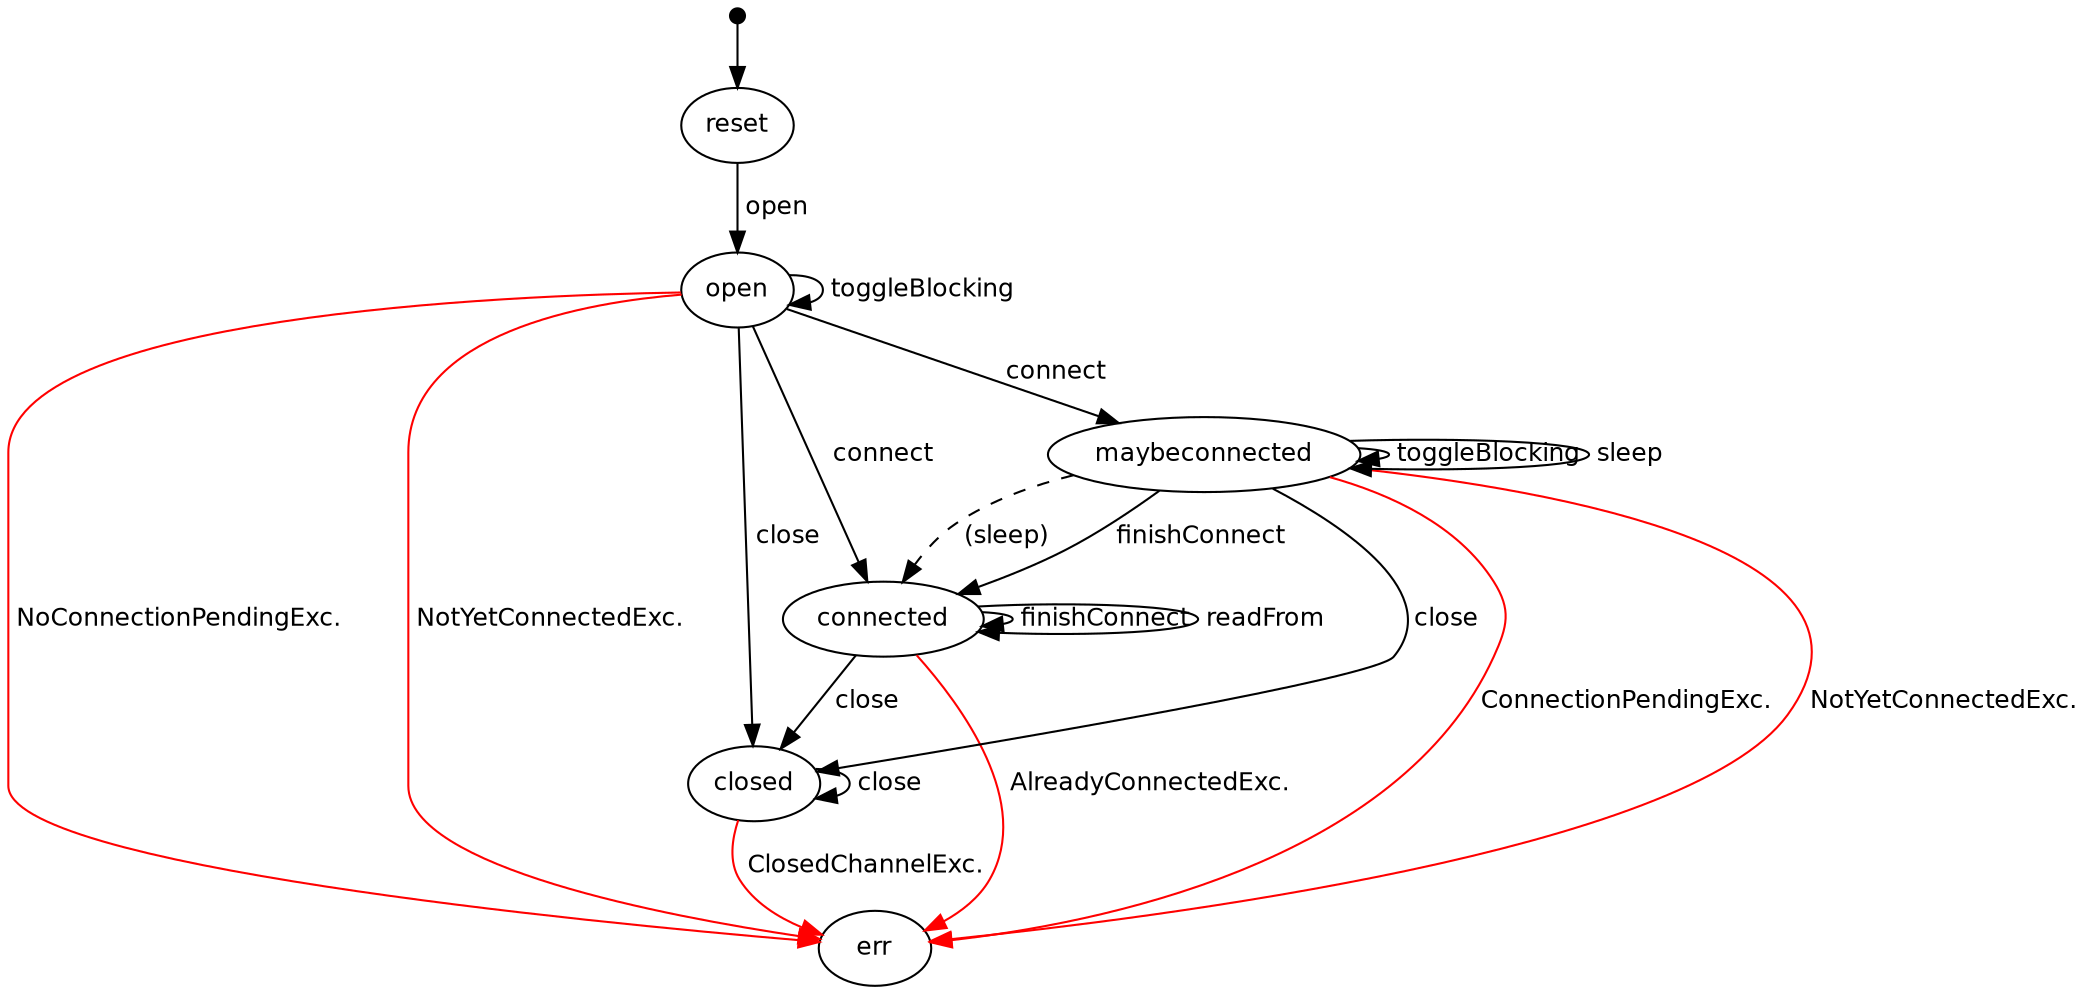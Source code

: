 digraph model {

  graph [ rankdir = "TB", ranksep="0.4", nodesep="0.2" ];
  node [ fontname = "Helvetica", fontsize="12.0", margin="0.07" ];
  edge [ fontname = "Helvetica", fontsize="12.0", margin="0.05" ];
  "" [ shape = "point", height="0.1" ];
  "" -> reset
  reset	-> open [ label = " open " ];
  connected	-> err [ label = " AlreadyConnectedExc. " color = "red" ];
  connected	-> connected [ label = " finishConnect " ];
  connected	-> connected [ label = " readFrom " ];
  connected	-> closed [ label = " close " ];
  maybeconnected	-> maybeconnected [ label = " toggleBlocking " ];
  maybeconnected	-> connected [ label = " finishConnect " ];
  maybeconnected	-> maybeconnected [ label = " sleep " ];
  maybeconnected	-> connected [ label = " (sleep) " style = "dashed" ];
  maybeconnected	-> err [ label = " ConnectionPendingExc. " color = "red" ];
  maybeconnected	-> err [ label = " NotYetConnectedExc. " color = "red" ];
  maybeconnected	-> closed [ label = " close " ];
  open	-> open [ label = " toggleBlocking " ];
  open	-> connected [ label = " connect " ];
  open	-> maybeconnected [ label = " connect " ];
  open	-> err [ label = " NoConnectionPendingExc. " color = "red" ];
  open	-> err [ label = " NotYetConnectedExc. " color = "red" ];
  open	-> closed [ label = " close " ];
  closed	-> closed [ label = " close " ];
  closed	-> err [ label = " ClosedChannelExc. " color = "red" ];
}
